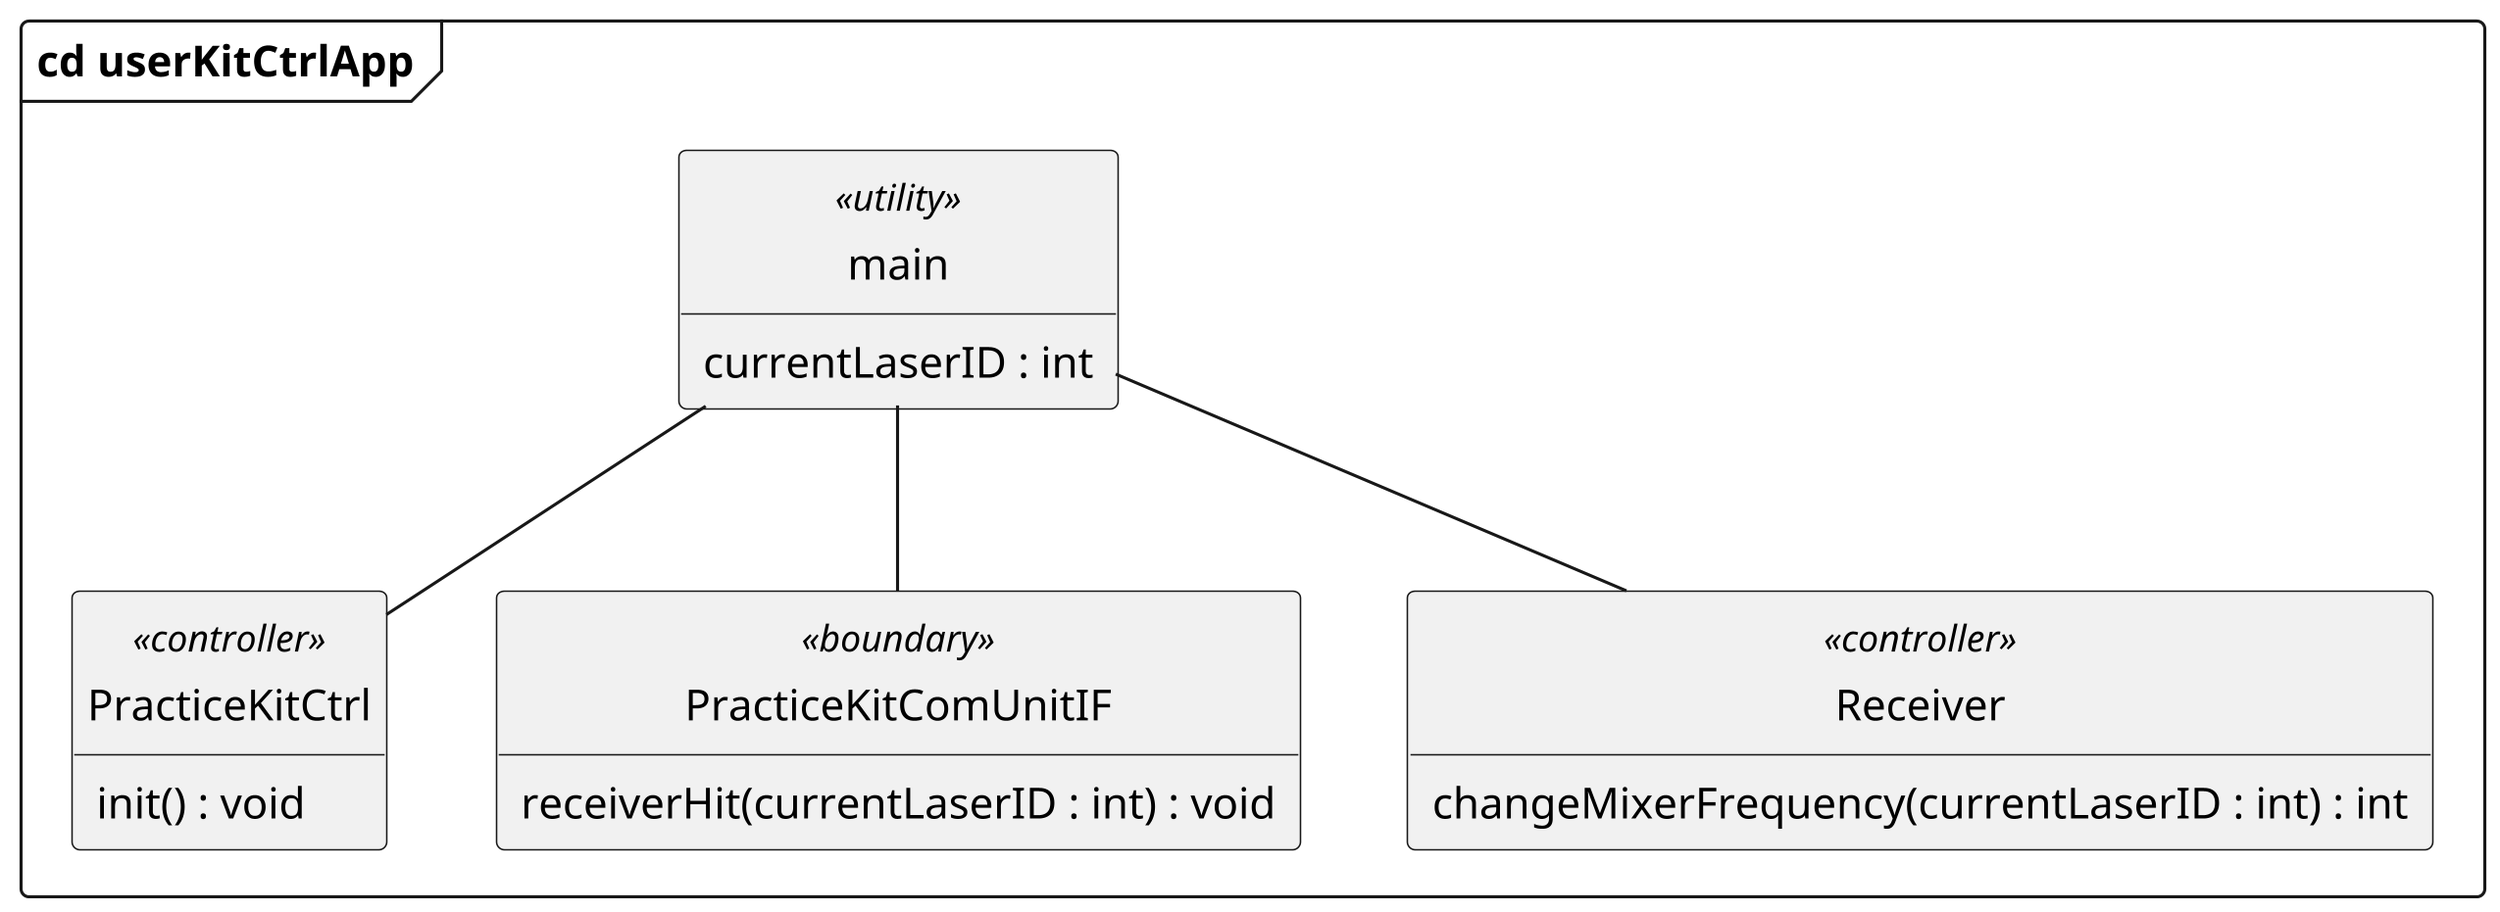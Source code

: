 @startuml practiceKitCtrlApp_cd

skinparam {
    monochrome true
    dpi 300
    padding 2
    packageStyle rectangle
    packageStyle frame
    shadowing false
    classAttributeIconSize 0
}
hide circle
hide empty members

frame "cd userKitCtrlApp" {

    class main <<utility>> {
        currentLaserID : int
    }

    class PracticeKitCtrl <<controller>> {
        init() : void
    }

    class PracticeKitComUnitIF <<boundary>> {
        receiverHit(currentLaserID : int) : void
    }

    class Receiver <<controller>> {
        changeMixerFrequency(currentLaserID : int) : int
    }
}

main -- PracticeKitCtrl
main -- Receiver
main -- PracticeKitComUnitIF

@enduml